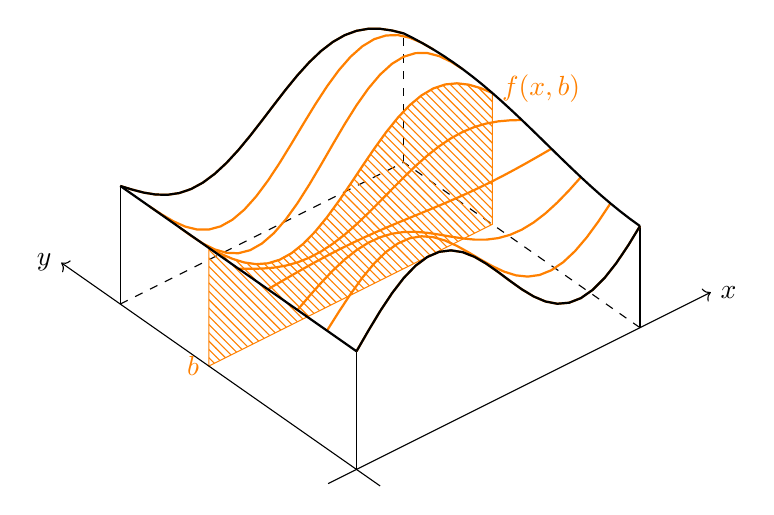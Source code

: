 ﻿\begin{tikzpicture}[scale=1.5,x={(1.2cm,0.6cm)},y={(-1cm,0.7cm)},z={(0cm,0.5cm)}]

    \draw (0,0,0) --+ (0,0,2);
    \draw (0,2,0) --+ (0,0,2);
    \draw (2,0,0) --+ (0,0,1.72);
    \draw[dashed] (2,2,0) --+ (0,0,2.18);
    \draw[dashed] (2,0,0) --+ (0,2,0);
    \draw[dashed] (0,2,0) --+ (2,0,0);  
       
   % \filldraw[color=myred,pattern=north east lines,pattern color=myred] (0,1,0) -- plot[domain=0:2] (\x,1,{2+sin(3*\x r)*cos(2*1 r))}) -- (2,1,0) -- cycle;  
 
 %   \filldraw[color=myred,pattern=vertical lines,pattern color=myred] (0,0,0) -- plot[domain=0:2] (\x,0,{2+sin(3*\x r)*cos(2*0 r))}) -- (2,0,0) -- cycle; 

   \def\k{1.25}

    \filldraw[color=orange,pattern=north west lines,pattern color=orange] (0,\k,0) -- plot[domain=0:2] (\x,\k,{2+sin(3*\x r)*cos(2*\k r))}) -- (2,\k,0) -- cycle; 

    \node[left,orange] at (0,\k,0) {$b$};
    \node[right,orange] at (2,\k,2.3) {$f(x,b)$};


\foreach \k in {0,0.25,...,2}{    
    \draw[domain=0:2,thick,orange] plot (\x,\k,{2+sin(3*\x r)*cos(2*\k r))}); 
   
   };    

  	
    \draw[domain=0:2,thick] plot (\x,0,{2+sin(3*\x r)*cos(2*0 r))}); 
    \draw[domain=0:2,thick] plot (\x,2,{2+sin(3*\x r)*cos(2*2 r))}); 
    \draw[domain=0:2,thick] plot (0,\x,{2+sin(3*0 r)*cos(2*\x r))}); 
    \draw[domain=0:2,thick] plot (2,\x,{2+sin(3*2 r)*cos(2*\x r))});
   
    
    \draw[->] (-0.2,0,0) -- (2.5,0,0) node[right] {$x$};
	\draw[->] (0,-0.2,0) -- (0,2.5,0) node[left] {$y$};

% 	\draw (0,0,0) --+ (0,-0.1,0) node[below right] {$\alpha$};
% 	\draw (2,0,0) --+ (0,-0.1,0) node[below right] {$\beta$};
% 	\draw (0,0,0) --+ (-0.1,0,0) node[below left] {$a$};
% 	\draw (0,2,0) --+ (-0.1,0,0) node[below left] {$b$};	
    
% 
%     \def\x{1.25}
%     \def\k{1.25}
%     \draw[->,>=latex,ultra thick,blue] (\x,\k,{2+sin(3*\x r)*cos(2*\k r))})--++(0.6,0,1);
 
%    \draw[->,>=latex,ultra thick,brown] (0,0,0)--++(1,0,0) node[midway,below right]{$v=(1,0)$};
 


\end{tikzpicture}

